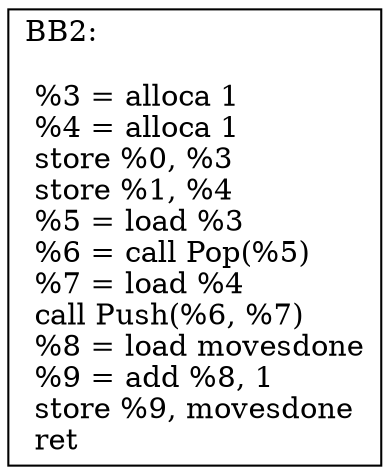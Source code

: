 digraph "CFG of Move function"{
	BB2[shape=record,label="{BB2:\l\l
	 %3 = alloca  1\l	 %4 = alloca  1\l	 store  %0,  %3\l	 store  %1,  %4\l	 %5 = load  %3\l	 %6 = call Pop(%5)\l	 %7 = load  %4\l	 call Push(%6, %7)\l	 %8 = load  movesdone\l	 %9 = add  %8,  1\l	 store  %9,  movesdone\l	 ret \l	}"];
}
